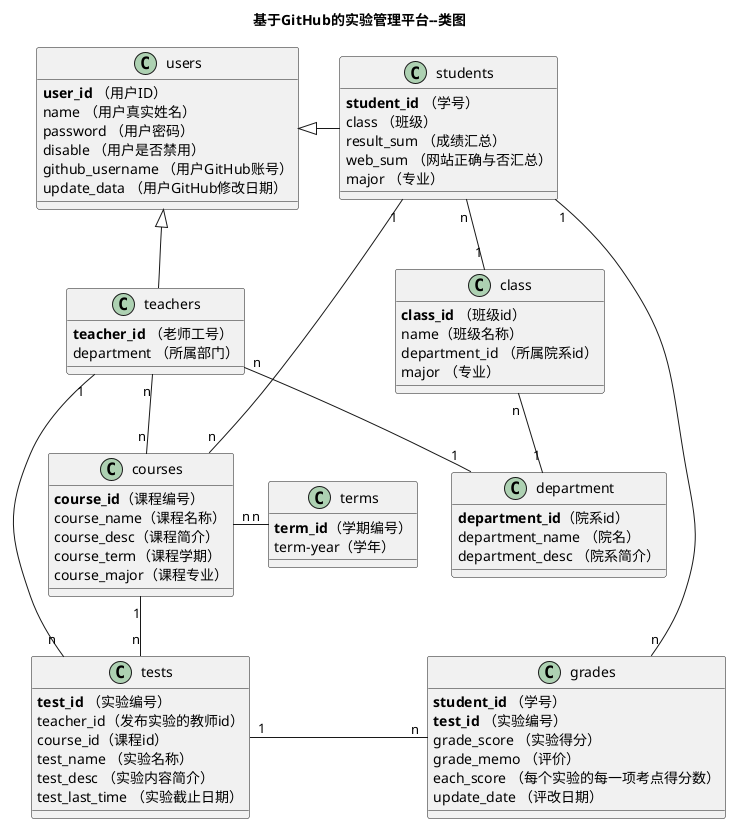 ##4.设计类图

@startuml
title 基于GitHub的实验管理平台--类图
 class users {
    <b>user_id</b> （用户ID）
    name （用户真实姓名）
    password （用户密码）
    disable （用户是否禁用）
    github_username （用户GitHub账号）
    update_data （用户GitHub修改日期）
}
class teachers{
    <b>teacher_id</b> （老师工号）
    department （所属部门）
}
class students{
    <b>student_id</b> （学号）
    class （班级）
    result_sum （成绩汇总）
    web_sum （网站正确与否汇总）
    major （专业）
}
class class{
    <b>class_id</b> （班级id）
    name（班级名称）
    department_id （所属院系id）
    major （专业）
}
class department{
    <b>department_id</b>（院系id）
    department_name （院名）
    department_desc （院系简介）
}
class courses{
    <b>course_id</b>（课程编号）
    course_name（课程名称）
    course_desc（课程简介）
    course_term（课程学期）
    course_major（课程专业）
}
class terms{
    <b>term_id</b>（学期编号）
    term-year（学年）
}
class tests {
    <b>test_id</b> （实验编号）
    teacher_id（发布实验的教师id）
    course_id（课程id）
    test_name （实验名称）
    test_desc （实验内容简介）
    test_last_time （实验截止日期）
}
class grades {
    <b>student_id</b> （学号）
    <b>test_id</b> （实验编号）
    grade_score （实验得分）
    grade_memo （评价）
    each_score （每个实验的每一项考点得分数）
    update_date （评改日期）
}
users <|- students
users <|-- teachers
students "n" -- "1"  class
teachers "n" -- "1"  department
class "n" -- "1" department
students "1" -- "n"  courses
teachers "n" -- "n"  courses
teachers "1" -- "n"  tests
courses  "1" -- "n"  tests
courses "n" - "n"  terms
students "1" -- "n"  grades
tests "1" - "n"  grades
@enduml

